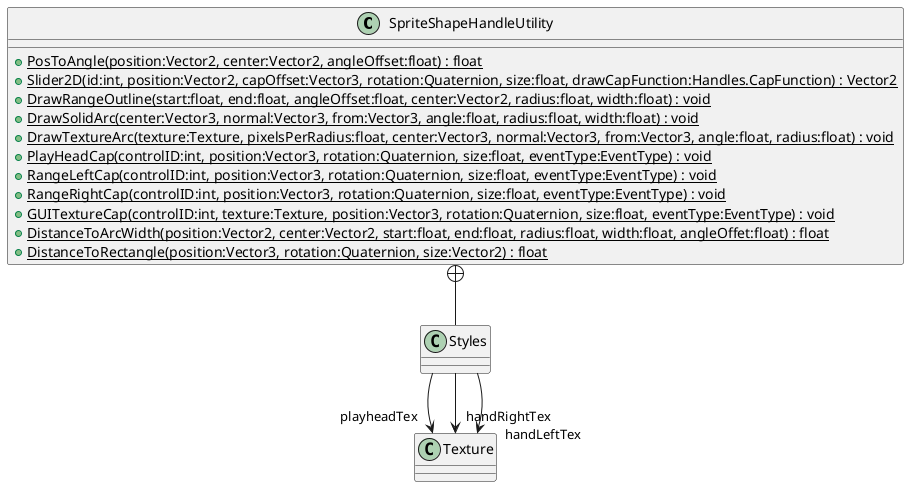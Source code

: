 @startuml
class SpriteShapeHandleUtility {
    + {static} PosToAngle(position:Vector2, center:Vector2, angleOffset:float) : float
    + {static} Slider2D(id:int, position:Vector2, capOffset:Vector3, rotation:Quaternion, size:float, drawCapFunction:Handles.CapFunction) : Vector2
    + {static} DrawRangeOutline(start:float, end:float, angleOffset:float, center:Vector2, radius:float, width:float) : void
    + {static} DrawSolidArc(center:Vector3, normal:Vector3, from:Vector3, angle:float, radius:float, width:float) : void
    + {static} DrawTextureArc(texture:Texture, pixelsPerRadius:float, center:Vector3, normal:Vector3, from:Vector3, angle:float, radius:float) : void
    + {static} PlayHeadCap(controlID:int, position:Vector3, rotation:Quaternion, size:float, eventType:EventType) : void
    + {static} RangeLeftCap(controlID:int, position:Vector3, rotation:Quaternion, size:float, eventType:EventType) : void
    + {static} RangeRightCap(controlID:int, position:Vector3, rotation:Quaternion, size:float, eventType:EventType) : void
    + {static} GUITextureCap(controlID:int, texture:Texture, position:Vector3, rotation:Quaternion, size:float, eventType:EventType) : void
    + {static} DistanceToArcWidth(position:Vector2, center:Vector2, start:float, end:float, radius:float, width:float, angleOffet:float) : float
    + {static} DistanceToRectangle(position:Vector3, rotation:Quaternion, size:Vector2) : float
}
class Styles {
}
SpriteShapeHandleUtility +-- Styles
Styles --> "playheadTex" Texture
Styles --> "handRightTex" Texture
Styles --> "handLeftTex" Texture
@enduml
